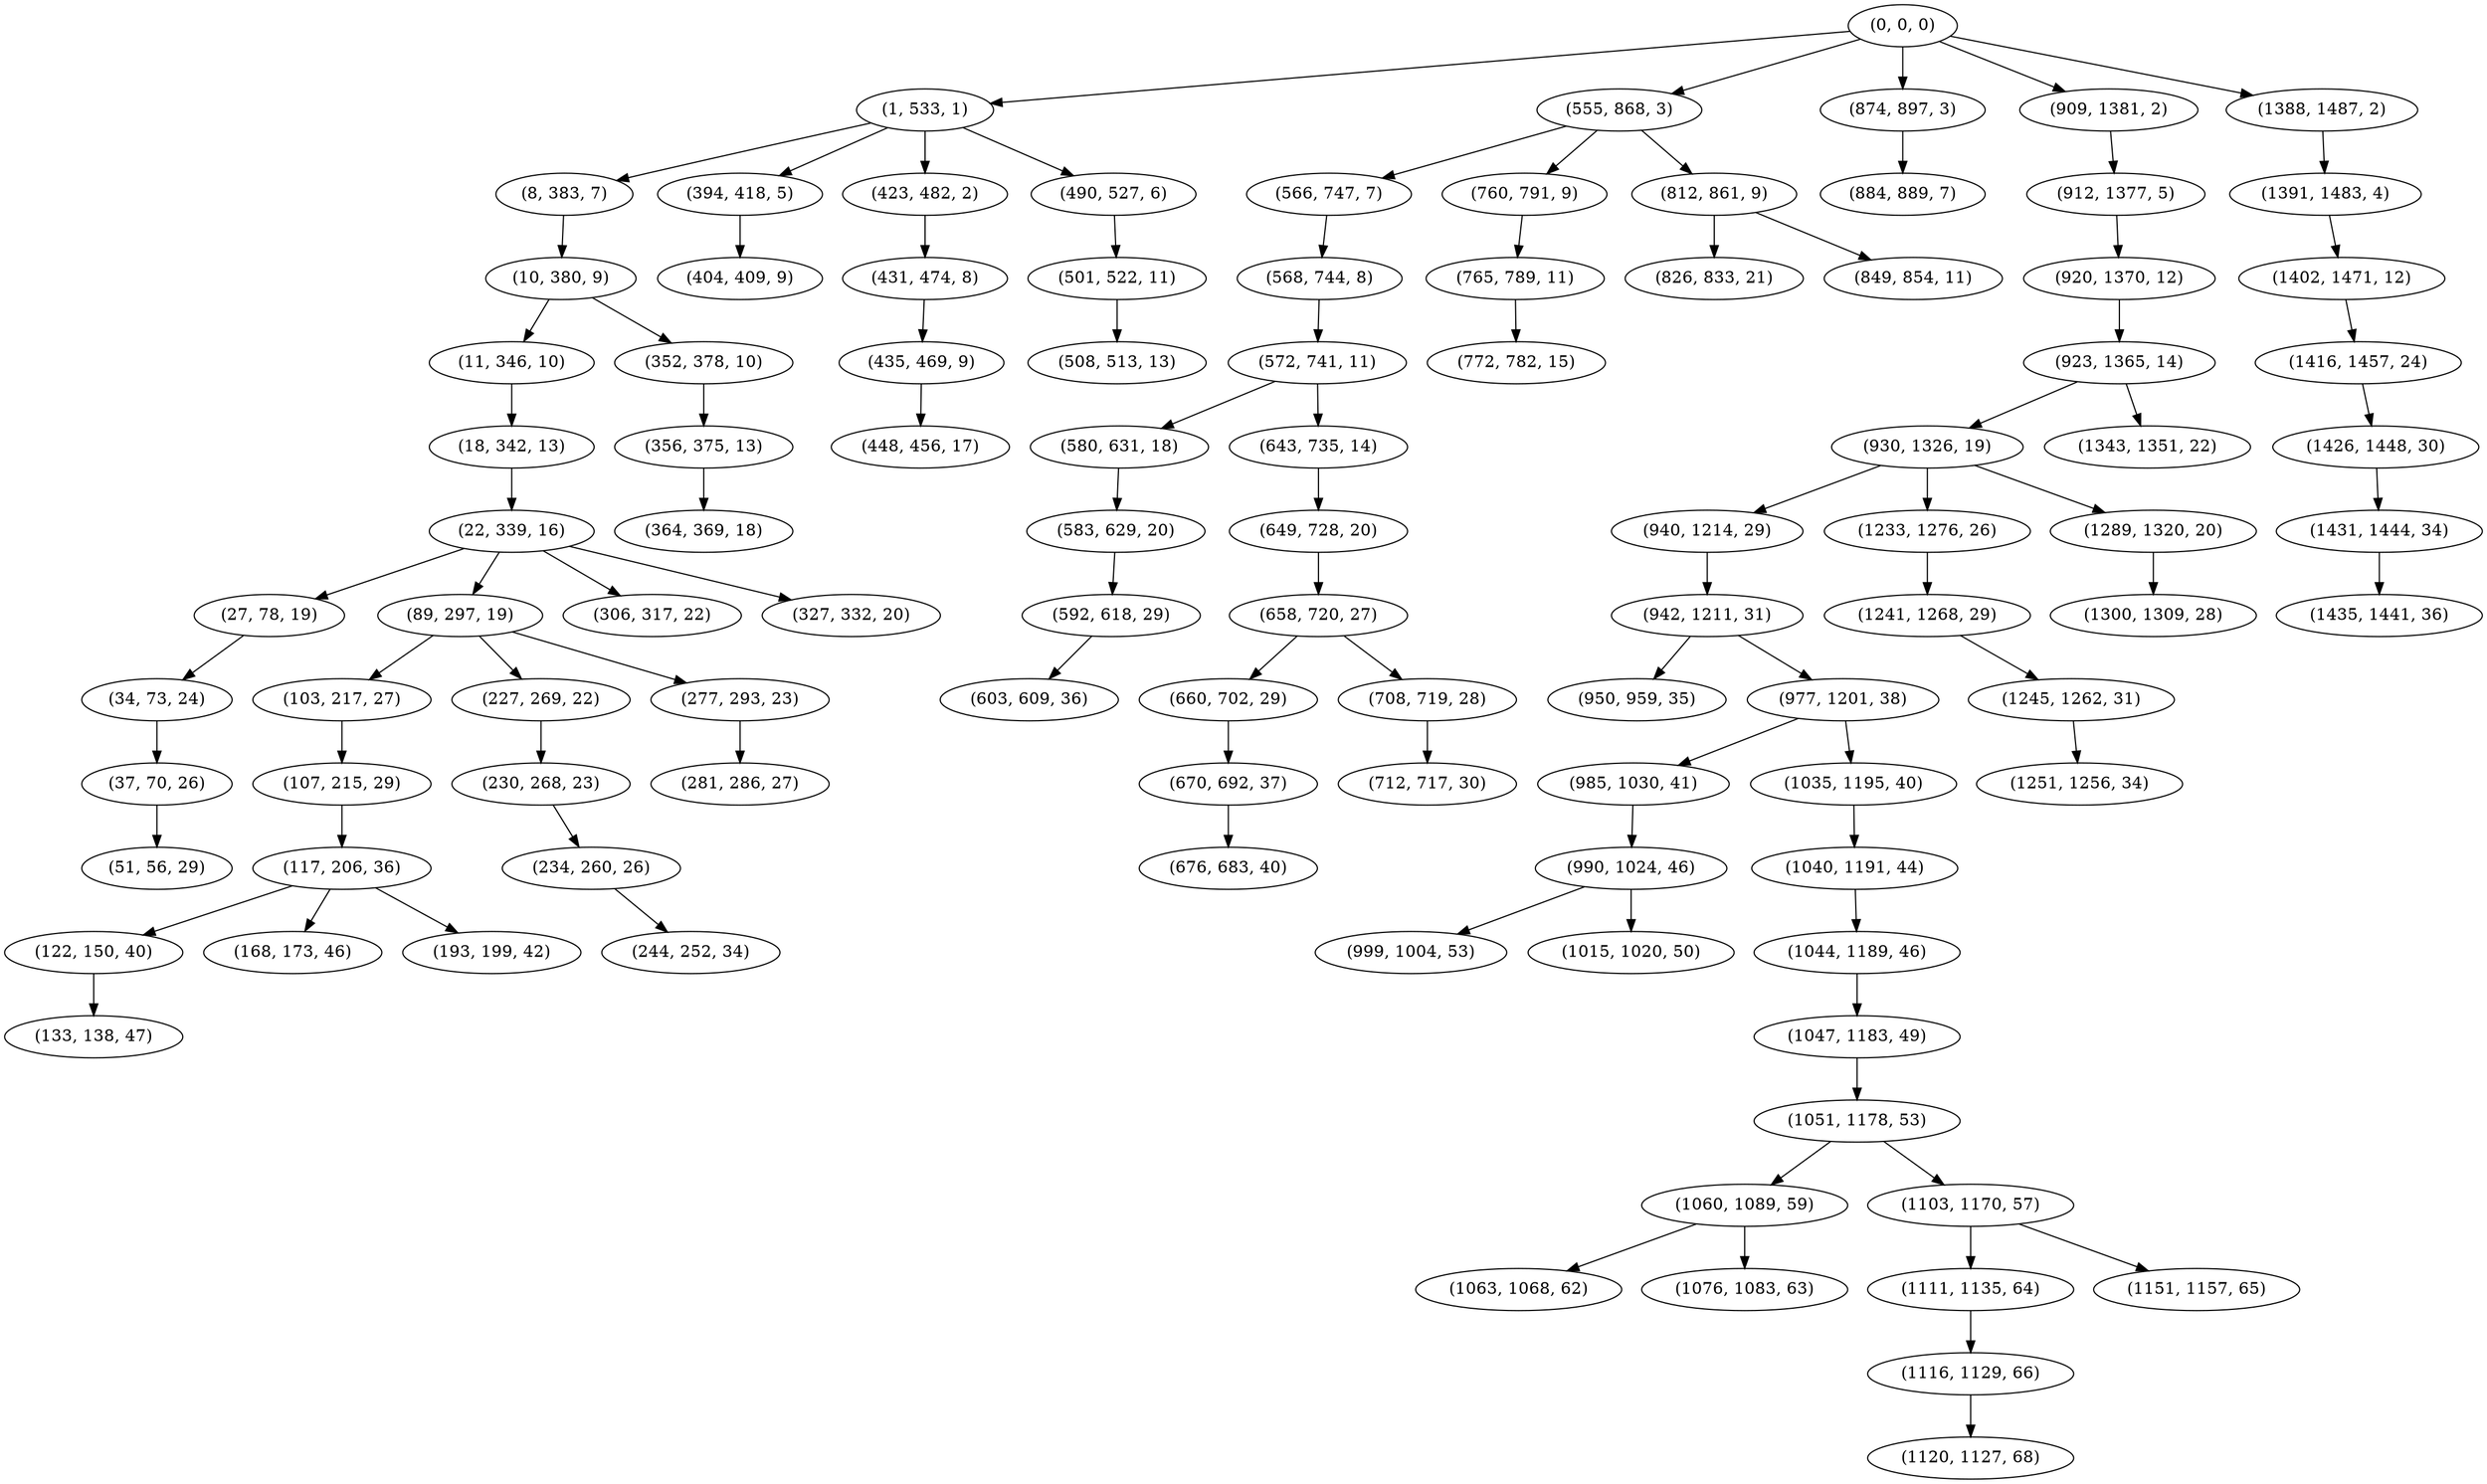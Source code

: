 digraph tree {
    "(0, 0, 0)";
    "(1, 533, 1)";
    "(8, 383, 7)";
    "(10, 380, 9)";
    "(11, 346, 10)";
    "(18, 342, 13)";
    "(22, 339, 16)";
    "(27, 78, 19)";
    "(34, 73, 24)";
    "(37, 70, 26)";
    "(51, 56, 29)";
    "(89, 297, 19)";
    "(103, 217, 27)";
    "(107, 215, 29)";
    "(117, 206, 36)";
    "(122, 150, 40)";
    "(133, 138, 47)";
    "(168, 173, 46)";
    "(193, 199, 42)";
    "(227, 269, 22)";
    "(230, 268, 23)";
    "(234, 260, 26)";
    "(244, 252, 34)";
    "(277, 293, 23)";
    "(281, 286, 27)";
    "(306, 317, 22)";
    "(327, 332, 20)";
    "(352, 378, 10)";
    "(356, 375, 13)";
    "(364, 369, 18)";
    "(394, 418, 5)";
    "(404, 409, 9)";
    "(423, 482, 2)";
    "(431, 474, 8)";
    "(435, 469, 9)";
    "(448, 456, 17)";
    "(490, 527, 6)";
    "(501, 522, 11)";
    "(508, 513, 13)";
    "(555, 868, 3)";
    "(566, 747, 7)";
    "(568, 744, 8)";
    "(572, 741, 11)";
    "(580, 631, 18)";
    "(583, 629, 20)";
    "(592, 618, 29)";
    "(603, 609, 36)";
    "(643, 735, 14)";
    "(649, 728, 20)";
    "(658, 720, 27)";
    "(660, 702, 29)";
    "(670, 692, 37)";
    "(676, 683, 40)";
    "(708, 719, 28)";
    "(712, 717, 30)";
    "(760, 791, 9)";
    "(765, 789, 11)";
    "(772, 782, 15)";
    "(812, 861, 9)";
    "(826, 833, 21)";
    "(849, 854, 11)";
    "(874, 897, 3)";
    "(884, 889, 7)";
    "(909, 1381, 2)";
    "(912, 1377, 5)";
    "(920, 1370, 12)";
    "(923, 1365, 14)";
    "(930, 1326, 19)";
    "(940, 1214, 29)";
    "(942, 1211, 31)";
    "(950, 959, 35)";
    "(977, 1201, 38)";
    "(985, 1030, 41)";
    "(990, 1024, 46)";
    "(999, 1004, 53)";
    "(1015, 1020, 50)";
    "(1035, 1195, 40)";
    "(1040, 1191, 44)";
    "(1044, 1189, 46)";
    "(1047, 1183, 49)";
    "(1051, 1178, 53)";
    "(1060, 1089, 59)";
    "(1063, 1068, 62)";
    "(1076, 1083, 63)";
    "(1103, 1170, 57)";
    "(1111, 1135, 64)";
    "(1116, 1129, 66)";
    "(1120, 1127, 68)";
    "(1151, 1157, 65)";
    "(1233, 1276, 26)";
    "(1241, 1268, 29)";
    "(1245, 1262, 31)";
    "(1251, 1256, 34)";
    "(1289, 1320, 20)";
    "(1300, 1309, 28)";
    "(1343, 1351, 22)";
    "(1388, 1487, 2)";
    "(1391, 1483, 4)";
    "(1402, 1471, 12)";
    "(1416, 1457, 24)";
    "(1426, 1448, 30)";
    "(1431, 1444, 34)";
    "(1435, 1441, 36)";
    "(0, 0, 0)" -> "(1, 533, 1)";
    "(0, 0, 0)" -> "(555, 868, 3)";
    "(0, 0, 0)" -> "(874, 897, 3)";
    "(0, 0, 0)" -> "(909, 1381, 2)";
    "(0, 0, 0)" -> "(1388, 1487, 2)";
    "(1, 533, 1)" -> "(8, 383, 7)";
    "(1, 533, 1)" -> "(394, 418, 5)";
    "(1, 533, 1)" -> "(423, 482, 2)";
    "(1, 533, 1)" -> "(490, 527, 6)";
    "(8, 383, 7)" -> "(10, 380, 9)";
    "(10, 380, 9)" -> "(11, 346, 10)";
    "(10, 380, 9)" -> "(352, 378, 10)";
    "(11, 346, 10)" -> "(18, 342, 13)";
    "(18, 342, 13)" -> "(22, 339, 16)";
    "(22, 339, 16)" -> "(27, 78, 19)";
    "(22, 339, 16)" -> "(89, 297, 19)";
    "(22, 339, 16)" -> "(306, 317, 22)";
    "(22, 339, 16)" -> "(327, 332, 20)";
    "(27, 78, 19)" -> "(34, 73, 24)";
    "(34, 73, 24)" -> "(37, 70, 26)";
    "(37, 70, 26)" -> "(51, 56, 29)";
    "(89, 297, 19)" -> "(103, 217, 27)";
    "(89, 297, 19)" -> "(227, 269, 22)";
    "(89, 297, 19)" -> "(277, 293, 23)";
    "(103, 217, 27)" -> "(107, 215, 29)";
    "(107, 215, 29)" -> "(117, 206, 36)";
    "(117, 206, 36)" -> "(122, 150, 40)";
    "(117, 206, 36)" -> "(168, 173, 46)";
    "(117, 206, 36)" -> "(193, 199, 42)";
    "(122, 150, 40)" -> "(133, 138, 47)";
    "(227, 269, 22)" -> "(230, 268, 23)";
    "(230, 268, 23)" -> "(234, 260, 26)";
    "(234, 260, 26)" -> "(244, 252, 34)";
    "(277, 293, 23)" -> "(281, 286, 27)";
    "(352, 378, 10)" -> "(356, 375, 13)";
    "(356, 375, 13)" -> "(364, 369, 18)";
    "(394, 418, 5)" -> "(404, 409, 9)";
    "(423, 482, 2)" -> "(431, 474, 8)";
    "(431, 474, 8)" -> "(435, 469, 9)";
    "(435, 469, 9)" -> "(448, 456, 17)";
    "(490, 527, 6)" -> "(501, 522, 11)";
    "(501, 522, 11)" -> "(508, 513, 13)";
    "(555, 868, 3)" -> "(566, 747, 7)";
    "(555, 868, 3)" -> "(760, 791, 9)";
    "(555, 868, 3)" -> "(812, 861, 9)";
    "(566, 747, 7)" -> "(568, 744, 8)";
    "(568, 744, 8)" -> "(572, 741, 11)";
    "(572, 741, 11)" -> "(580, 631, 18)";
    "(572, 741, 11)" -> "(643, 735, 14)";
    "(580, 631, 18)" -> "(583, 629, 20)";
    "(583, 629, 20)" -> "(592, 618, 29)";
    "(592, 618, 29)" -> "(603, 609, 36)";
    "(643, 735, 14)" -> "(649, 728, 20)";
    "(649, 728, 20)" -> "(658, 720, 27)";
    "(658, 720, 27)" -> "(660, 702, 29)";
    "(658, 720, 27)" -> "(708, 719, 28)";
    "(660, 702, 29)" -> "(670, 692, 37)";
    "(670, 692, 37)" -> "(676, 683, 40)";
    "(708, 719, 28)" -> "(712, 717, 30)";
    "(760, 791, 9)" -> "(765, 789, 11)";
    "(765, 789, 11)" -> "(772, 782, 15)";
    "(812, 861, 9)" -> "(826, 833, 21)";
    "(812, 861, 9)" -> "(849, 854, 11)";
    "(874, 897, 3)" -> "(884, 889, 7)";
    "(909, 1381, 2)" -> "(912, 1377, 5)";
    "(912, 1377, 5)" -> "(920, 1370, 12)";
    "(920, 1370, 12)" -> "(923, 1365, 14)";
    "(923, 1365, 14)" -> "(930, 1326, 19)";
    "(923, 1365, 14)" -> "(1343, 1351, 22)";
    "(930, 1326, 19)" -> "(940, 1214, 29)";
    "(930, 1326, 19)" -> "(1233, 1276, 26)";
    "(930, 1326, 19)" -> "(1289, 1320, 20)";
    "(940, 1214, 29)" -> "(942, 1211, 31)";
    "(942, 1211, 31)" -> "(950, 959, 35)";
    "(942, 1211, 31)" -> "(977, 1201, 38)";
    "(977, 1201, 38)" -> "(985, 1030, 41)";
    "(977, 1201, 38)" -> "(1035, 1195, 40)";
    "(985, 1030, 41)" -> "(990, 1024, 46)";
    "(990, 1024, 46)" -> "(999, 1004, 53)";
    "(990, 1024, 46)" -> "(1015, 1020, 50)";
    "(1035, 1195, 40)" -> "(1040, 1191, 44)";
    "(1040, 1191, 44)" -> "(1044, 1189, 46)";
    "(1044, 1189, 46)" -> "(1047, 1183, 49)";
    "(1047, 1183, 49)" -> "(1051, 1178, 53)";
    "(1051, 1178, 53)" -> "(1060, 1089, 59)";
    "(1051, 1178, 53)" -> "(1103, 1170, 57)";
    "(1060, 1089, 59)" -> "(1063, 1068, 62)";
    "(1060, 1089, 59)" -> "(1076, 1083, 63)";
    "(1103, 1170, 57)" -> "(1111, 1135, 64)";
    "(1103, 1170, 57)" -> "(1151, 1157, 65)";
    "(1111, 1135, 64)" -> "(1116, 1129, 66)";
    "(1116, 1129, 66)" -> "(1120, 1127, 68)";
    "(1233, 1276, 26)" -> "(1241, 1268, 29)";
    "(1241, 1268, 29)" -> "(1245, 1262, 31)";
    "(1245, 1262, 31)" -> "(1251, 1256, 34)";
    "(1289, 1320, 20)" -> "(1300, 1309, 28)";
    "(1388, 1487, 2)" -> "(1391, 1483, 4)";
    "(1391, 1483, 4)" -> "(1402, 1471, 12)";
    "(1402, 1471, 12)" -> "(1416, 1457, 24)";
    "(1416, 1457, 24)" -> "(1426, 1448, 30)";
    "(1426, 1448, 30)" -> "(1431, 1444, 34)";
    "(1431, 1444, 34)" -> "(1435, 1441, 36)";
}
